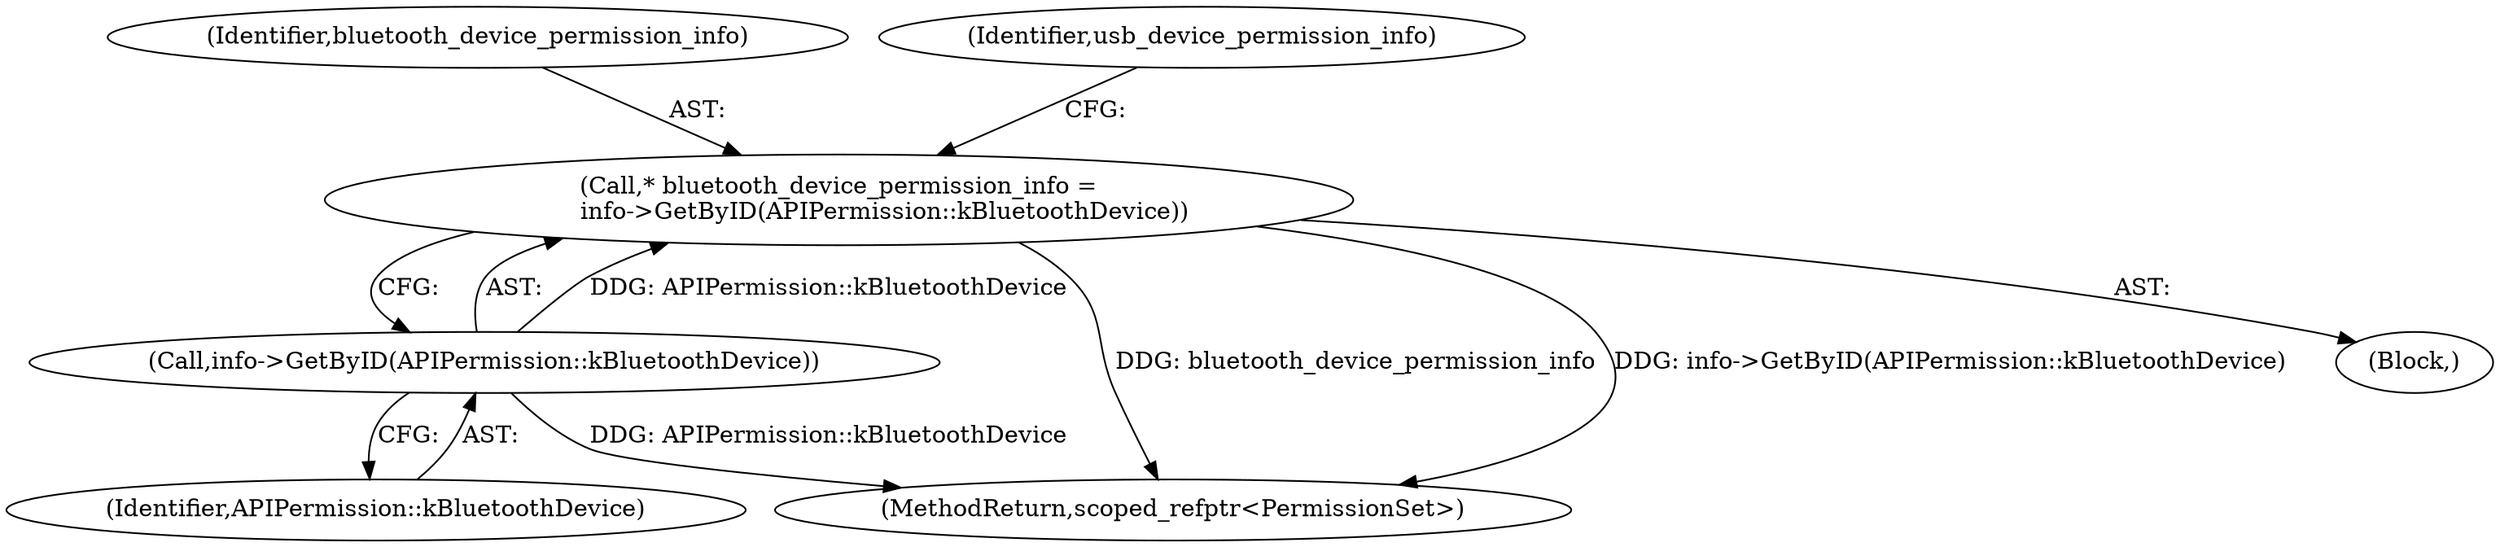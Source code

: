 digraph "0_Chrome_e21bdfb9c758ac411012ad84f83d26d3f7dd69fb_3@pointer" {
"1000178" [label="(Call,* bluetooth_device_permission_info =\n            info->GetByID(APIPermission::kBluetoothDevice))"];
"1000180" [label="(Call,info->GetByID(APIPermission::kBluetoothDevice))"];
"1000178" [label="(Call,* bluetooth_device_permission_info =\n            info->GetByID(APIPermission::kBluetoothDevice))"];
"1000180" [label="(Call,info->GetByID(APIPermission::kBluetoothDevice))"];
"1000181" [label="(Identifier,APIPermission::kBluetoothDevice)"];
"1000309" [label="(MethodReturn,scoped_refptr<PermissionSet>)"];
"1000179" [label="(Identifier,bluetooth_device_permission_info)"];
"1000184" [label="(Identifier,usb_device_permission_info)"];
"1000134" [label="(Block,)"];
"1000178" -> "1000134"  [label="AST: "];
"1000178" -> "1000180"  [label="CFG: "];
"1000179" -> "1000178"  [label="AST: "];
"1000180" -> "1000178"  [label="AST: "];
"1000184" -> "1000178"  [label="CFG: "];
"1000178" -> "1000309"  [label="DDG: bluetooth_device_permission_info"];
"1000178" -> "1000309"  [label="DDG: info->GetByID(APIPermission::kBluetoothDevice)"];
"1000180" -> "1000178"  [label="DDG: APIPermission::kBluetoothDevice"];
"1000180" -> "1000181"  [label="CFG: "];
"1000181" -> "1000180"  [label="AST: "];
"1000180" -> "1000309"  [label="DDG: APIPermission::kBluetoothDevice"];
}
